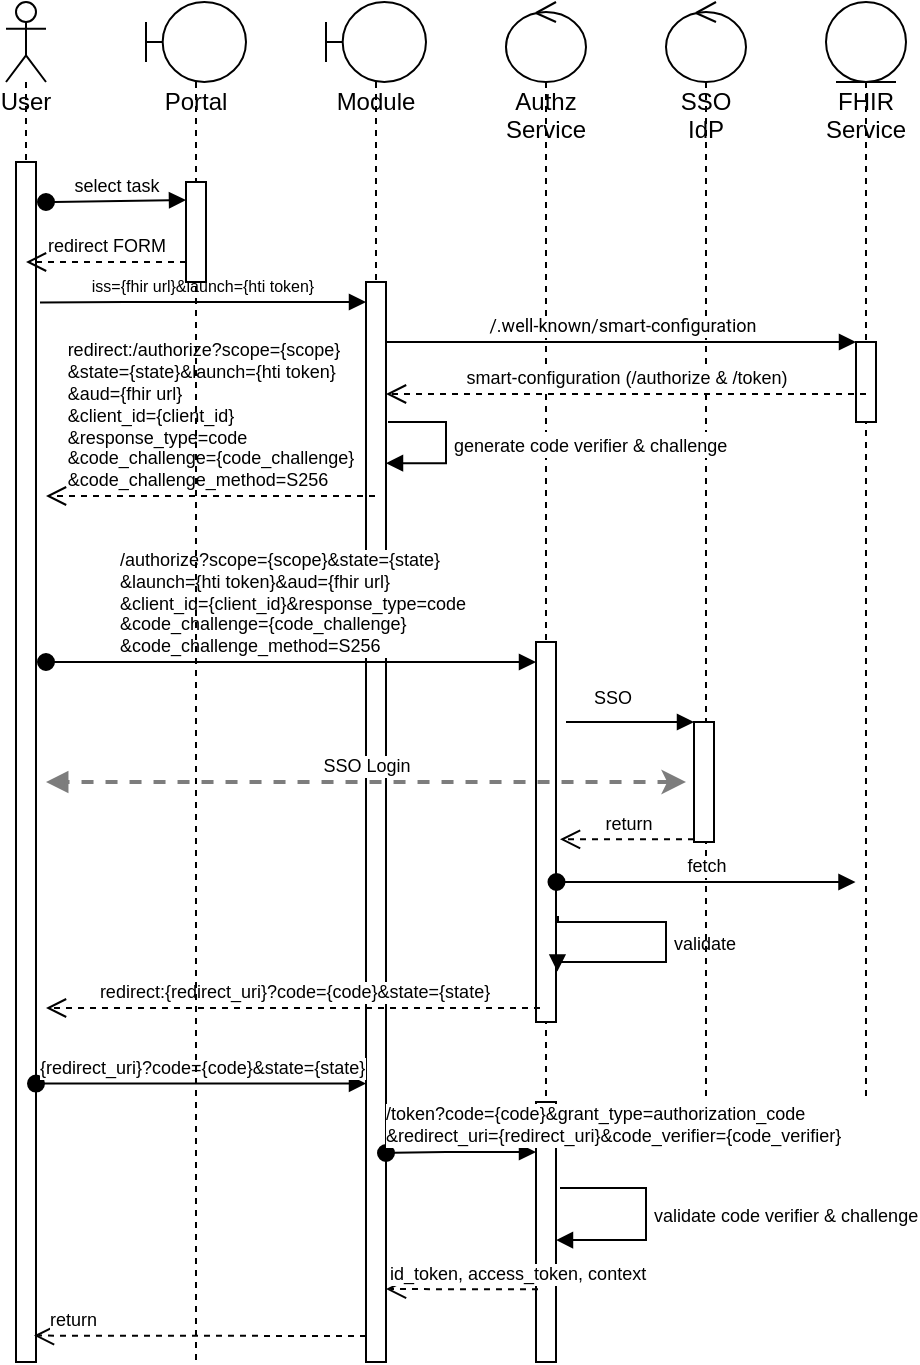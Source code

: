 <mxfile version="21.1.4" type="github">
  <diagram id="ASmLAsQBJp6RxAvkR3ZK" name="Page-1">
    <mxGraphModel dx="1795" dy="680" grid="1" gridSize="10" guides="1" tooltips="1" connect="1" arrows="1" fold="1" page="1" pageScale="1" pageWidth="827" pageHeight="1169" math="0" shadow="0">
      <root>
        <mxCell id="0" />
        <mxCell id="1" parent="0" />
        <mxCell id="tFAe00YomWJKI2c7WjUw-1" value="User" style="shape=umlLifeline;participant=umlActor;perimeter=lifelinePerimeter;whiteSpace=wrap;html=1;container=1;collapsible=0;recursiveResize=0;verticalAlign=top;spacingTop=36;outlineConnect=0;" parent="1" vertex="1">
          <mxGeometry x="-320" y="40" width="20" height="680" as="geometry" />
        </mxCell>
        <mxCell id="tFAe00YomWJKI2c7WjUw-2" value="" style="html=1;points=[];perimeter=orthogonalPerimeter;" parent="tFAe00YomWJKI2c7WjUw-1" vertex="1">
          <mxGeometry x="5" y="80" width="10" height="600" as="geometry" />
        </mxCell>
        <mxCell id="tFAe00YomWJKI2c7WjUw-3" value="Module" style="shape=umlLifeline;participant=umlBoundary;perimeter=lifelinePerimeter;whiteSpace=wrap;html=1;container=1;collapsible=0;recursiveResize=0;verticalAlign=top;spacingTop=36;outlineConnect=0;" parent="1" vertex="1">
          <mxGeometry x="-160" y="40" width="50" height="680" as="geometry" />
        </mxCell>
        <mxCell id="tFAe00YomWJKI2c7WjUw-4" value="" style="html=1;points=[];perimeter=orthogonalPerimeter;fontSize=9;" parent="tFAe00YomWJKI2c7WjUw-3" vertex="1">
          <mxGeometry x="20" y="140" width="10" height="540" as="geometry" />
        </mxCell>
        <mxCell id="tFAe00YomWJKI2c7WjUw-7" value="Authz Service" style="shape=umlLifeline;participant=umlControl;perimeter=lifelinePerimeter;whiteSpace=wrap;html=1;container=1;collapsible=0;recursiveResize=0;verticalAlign=top;spacingTop=36;outlineConnect=0;" parent="1" vertex="1">
          <mxGeometry x="-70" y="40" width="40" height="680" as="geometry" />
        </mxCell>
        <mxCell id="tFAe00YomWJKI2c7WjUw-8" value="" style="html=1;points=[];perimeter=orthogonalPerimeter;fontSize=9;" parent="tFAe00YomWJKI2c7WjUw-7" vertex="1">
          <mxGeometry x="15" y="320" width="10" height="190" as="geometry" />
        </mxCell>
        <mxCell id="tFAe00YomWJKI2c7WjUw-9" value="" style="html=1;points=[];perimeter=orthogonalPerimeter;fontSize=9;" parent="tFAe00YomWJKI2c7WjUw-7" vertex="1">
          <mxGeometry x="15" y="550" width="10" height="130" as="geometry" />
        </mxCell>
        <mxCell id="tFAe00YomWJKI2c7WjUw-10" value="validate" style="edgeStyle=orthogonalEdgeStyle;html=1;align=left;spacingLeft=2;endArrow=block;rounded=0;fontSize=9;strokeColor=#030303;strokeWidth=1;exitX=1.1;exitY=0.721;exitDx=0;exitDy=0;exitPerimeter=0;entryX=1.067;entryY=0.867;entryDx=0;entryDy=0;entryPerimeter=0;" parent="tFAe00YomWJKI2c7WjUw-7" source="tFAe00YomWJKI2c7WjUw-8" target="tFAe00YomWJKI2c7WjUw-8" edge="1">
          <mxGeometry relative="1" as="geometry">
            <mxPoint x="205" y="460" as="sourcePoint" />
            <Array as="points">
              <mxPoint x="26" y="460" />
              <mxPoint x="80" y="460" />
              <mxPoint x="80" y="480" />
              <mxPoint x="26" y="480" />
            </Array>
            <mxPoint x="30" y="480" as="targetPoint" />
          </mxGeometry>
        </mxCell>
        <mxCell id="tFAe00YomWJKI2c7WjUw-11" value="validate code verifier &amp;amp; challenge" style="edgeStyle=orthogonalEdgeStyle;html=1;align=left;spacingLeft=2;endArrow=block;rounded=0;entryX=1;entryY=0.531;fontSize=9;entryDx=0;entryDy=0;entryPerimeter=0;exitX=1.2;exitY=0.331;exitDx=0;exitDy=0;exitPerimeter=0;" parent="tFAe00YomWJKI2c7WjUw-7" source="tFAe00YomWJKI2c7WjUw-9" target="tFAe00YomWJKI2c7WjUw-9" edge="1">
          <mxGeometry relative="1" as="geometry">
            <mxPoint x="30" y="590" as="sourcePoint" />
            <Array as="points">
              <mxPoint x="70" y="593" />
              <mxPoint x="70" y="619" />
            </Array>
          </mxGeometry>
        </mxCell>
        <mxCell id="tFAe00YomWJKI2c7WjUw-12" value="SSO IdP" style="shape=umlLifeline;participant=umlControl;perimeter=lifelinePerimeter;whiteSpace=wrap;html=1;container=1;collapsible=0;recursiveResize=0;verticalAlign=top;spacingTop=36;outlineConnect=0;" parent="1" vertex="1">
          <mxGeometry x="10" y="40" width="40" height="550" as="geometry" />
        </mxCell>
        <mxCell id="tFAe00YomWJKI2c7WjUw-13" value="" style="html=1;points=[];perimeter=orthogonalPerimeter;fontSize=9;" parent="tFAe00YomWJKI2c7WjUw-12" vertex="1">
          <mxGeometry x="14" y="360" width="10" height="60" as="geometry" />
        </mxCell>
        <mxCell id="tFAe00YomWJKI2c7WjUw-14" value="FHIR Service" style="shape=umlLifeline;participant=umlEntity;perimeter=lifelinePerimeter;whiteSpace=wrap;html=1;container=1;collapsible=0;recursiveResize=0;verticalAlign=top;spacingTop=36;outlineConnect=0;" parent="1" vertex="1">
          <mxGeometry x="90" y="40" width="40" height="550" as="geometry" />
        </mxCell>
        <mxCell id="tFAe00YomWJKI2c7WjUw-15" value="" style="html=1;points=[];perimeter=orthogonalPerimeter;fontSize=9;" parent="tFAe00YomWJKI2c7WjUw-14" vertex="1">
          <mxGeometry x="15" y="170" width="10" height="40" as="geometry" />
        </mxCell>
        <mxCell id="tFAe00YomWJKI2c7WjUw-16" value="select task" style="html=1;verticalAlign=bottom;startArrow=oval;startFill=1;endArrow=block;startSize=8;rounded=0;fontSize=9;" parent="1" edge="1">
          <mxGeometry width="60" relative="1" as="geometry">
            <mxPoint x="-300" y="140" as="sourcePoint" />
            <mxPoint x="-230" y="139" as="targetPoint" />
          </mxGeometry>
        </mxCell>
        <mxCell id="tFAe00YomWJKI2c7WjUw-17" value="redirect FORM" style="html=1;verticalAlign=bottom;endArrow=open;dashed=1;endSize=8;rounded=0;fontSize=9;exitX=0;exitY=0.8;exitDx=0;exitDy=0;exitPerimeter=0;" parent="1" target="tFAe00YomWJKI2c7WjUw-1" edge="1" source="HlWA1m7cCYBmyquMdnti-2">
          <mxGeometry relative="1" as="geometry">
            <mxPoint x="-222" y="170" as="sourcePoint" />
            <mxPoint x="-300" y="170" as="targetPoint" />
            <Array as="points">
              <mxPoint x="-290" y="170" />
            </Array>
          </mxGeometry>
        </mxCell>
        <mxCell id="tFAe00YomWJKI2c7WjUw-18" value="&lt;span style=&quot;text-align: start;&quot; id=&quot;docs-internal-guid-1505f8b8-7fff-2bb9-398f-21b4f6429415&quot;&gt;&lt;p style=&quot;line-height: 1.2; text-align: center; margin-top: 0pt; margin-bottom: 0pt;&quot; dir=&quot;ltr&quot;&gt;&lt;span style=&quot;font-family: Asap, sans-serif; font-variant-ligatures: normal; font-variant-east-asian: normal; font-variant-position: normal; vertical-align: baseline;&quot;&gt;&lt;font style=&quot;font-size: 8px;&quot;&gt;iss={fhir url}&amp;amp;launch={hti token}&lt;/font&gt;&lt;/span&gt;&lt;/p&gt;&lt;/span&gt;" style="html=1;verticalAlign=bottom;endArrow=block;rounded=0;exitX=1.2;exitY=0.117;exitDx=0;exitDy=0;exitPerimeter=0;" parent="1" source="tFAe00YomWJKI2c7WjUw-2" edge="1">
          <mxGeometry width="80" relative="1" as="geometry">
            <mxPoint x="-300" y="190" as="sourcePoint" />
            <mxPoint x="-140" y="190" as="targetPoint" />
            <Array as="points">
              <mxPoint x="-260" y="190" />
            </Array>
          </mxGeometry>
        </mxCell>
        <mxCell id="tFAe00YomWJKI2c7WjUw-19" value="&lt;span style=&quot;text-align: start;&quot; id=&quot;docs-internal-guid-a28b069d-7fff-43a8-c809-6137400d5dd9&quot;&gt;&lt;span style=&quot;font-family: Roboto, sans-serif; font-variant-ligatures: normal; font-variant-east-asian: normal; font-variant-position: normal; vertical-align: baseline;&quot;&gt;&lt;font style=&quot;font-size: 9px;&quot;&gt;/.well-known/smart-configuration&lt;/font&gt;&lt;/span&gt;&lt;/span&gt;" style="html=1;verticalAlign=bottom;endArrow=block;entryX=0;entryY=0;rounded=0;fontSize=9;startArrow=none;" parent="1" source="tFAe00YomWJKI2c7WjUw-4" target="tFAe00YomWJKI2c7WjUw-15" edge="1">
          <mxGeometry relative="1" as="geometry">
            <mxPoint x="-20.5" y="210" as="sourcePoint" />
          </mxGeometry>
        </mxCell>
        <mxCell id="tFAe00YomWJKI2c7WjUw-20" value="smart-configuration (/authorize &amp;amp; /token)" style="html=1;verticalAlign=bottom;endArrow=open;dashed=1;endSize=8;rounded=0;fontSize=9;" parent="1" edge="1">
          <mxGeometry relative="1" as="geometry">
            <mxPoint x="-130" y="236" as="targetPoint" />
            <mxPoint x="110" y="236" as="sourcePoint" />
          </mxGeometry>
        </mxCell>
        <mxCell id="tFAe00YomWJKI2c7WjUw-21" value="&lt;div style=&quot;border-color: var(--border-color); text-align: justify;&quot;&gt;/authorize?scope={scope}&amp;amp;state={state}&lt;/div&gt;&lt;div style=&quot;border-color: var(--border-color); text-align: justify;&quot;&gt;&amp;amp;launch={hti token}&amp;amp;aud={fhir url}&lt;/div&gt;&lt;div style=&quot;border-color: var(--border-color);&quot;&gt;&lt;div style=&quot;border-color: var(--border-color); text-align: justify;&quot;&gt;&amp;amp;client_id={client_id}&amp;amp;response_type=code&lt;/div&gt;&lt;/div&gt;&lt;div style=&quot;border-color: var(--border-color); text-align: justify;&quot;&gt;&amp;amp;code_challenge={code_challenge}&lt;/div&gt;&lt;div style=&quot;border-color: var(--border-color); text-align: justify;&quot;&gt;&amp;amp;code_challenge_method=S256&lt;/div&gt;" style="html=1;verticalAlign=bottom;startArrow=oval;endArrow=block;startSize=8;rounded=0;fontSize=9;" parent="1" edge="1">
          <mxGeometry relative="1" as="geometry">
            <mxPoint x="-300" y="370" as="sourcePoint" />
            <Array as="points">
              <mxPoint x="-270" y="370" />
            </Array>
            <mxPoint x="-55" y="370" as="targetPoint" />
          </mxGeometry>
        </mxCell>
        <mxCell id="tFAe00YomWJKI2c7WjUw-22" value="SSO" style="html=1;verticalAlign=bottom;endArrow=block;entryX=0;entryY=0;rounded=0;fontSize=9;" parent="1" target="tFAe00YomWJKI2c7WjUw-13" edge="1">
          <mxGeometry x="-0.287" y="4" relative="1" as="geometry">
            <mxPoint x="-40" y="400" as="sourcePoint" />
            <mxPoint as="offset" />
          </mxGeometry>
        </mxCell>
        <mxCell id="tFAe00YomWJKI2c7WjUw-23" value="SSO Login" style="html=1;verticalAlign=bottom;endArrow=block;rounded=0;fontSize=9;startArrow=classic;startFill=1;strokeWidth=2;dashed=1;strokeColor=#7D7D7D;" parent="1" edge="1">
          <mxGeometry width="80" relative="1" as="geometry">
            <mxPoint x="20" y="430" as="sourcePoint" />
            <mxPoint x="-300" y="430" as="targetPoint" />
          </mxGeometry>
        </mxCell>
        <mxCell id="tFAe00YomWJKI2c7WjUw-24" value="return" style="html=1;verticalAlign=bottom;endArrow=open;dashed=1;endSize=8;rounded=0;fontSize=9;entryX=1.2;entryY=0.414;entryDx=0;entryDy=0;entryPerimeter=0;" parent="1" edge="1">
          <mxGeometry relative="1" as="geometry">
            <mxPoint x="-43" y="458.66" as="targetPoint" />
            <mxPoint x="24" y="458.66" as="sourcePoint" />
          </mxGeometry>
        </mxCell>
        <mxCell id="tFAe00YomWJKI2c7WjUw-25" value="&lt;div style=&quot;text-align: justify;&quot;&gt;redirect:/authorize?scope={scope}&lt;/div&gt;&lt;div style=&quot;&quot;&gt;&lt;div style=&quot;text-align: justify;&quot;&gt;&amp;amp;state={state}&amp;amp;launch={hti token}&lt;/div&gt;&lt;div style=&quot;text-align: justify;&quot;&gt;&amp;amp;aud={fhir url}&lt;/div&gt;&lt;div style=&quot;text-align: justify;&quot;&gt;&amp;amp;client_id={client_id}&lt;/div&gt;&lt;div style=&quot;text-align: justify;&quot;&gt;&amp;amp;response_type=code&lt;/div&gt;&lt;/div&gt;&lt;div style=&quot;text-align: justify;&quot;&gt;&amp;amp;code_challenge={code_challenge}&lt;/div&gt;&lt;div style=&quot;text-align: justify;&quot;&gt;&amp;amp;code_challenge_method=S256&lt;/div&gt;" style="html=1;verticalAlign=bottom;endArrow=open;dashed=1;endSize=8;rounded=0;fontSize=9;align=center;" parent="1" source="tFAe00YomWJKI2c7WjUw-3" edge="1">
          <mxGeometry relative="1" as="geometry">
            <mxPoint x="-151.5" y="260" as="sourcePoint" />
            <mxPoint x="-300" y="287" as="targetPoint" />
          </mxGeometry>
        </mxCell>
        <mxCell id="tFAe00YomWJKI2c7WjUw-26" value="redirect:{redirect_uri}?code={code}&amp;amp;state={state}" style="html=1;verticalAlign=bottom;endArrow=open;dashed=1;endSize=8;rounded=0;fontSize=9;strokeWidth=1;exitX=0.2;exitY=0.963;exitDx=0;exitDy=0;exitPerimeter=0;" parent="1" source="tFAe00YomWJKI2c7WjUw-8" edge="1">
          <mxGeometry relative="1" as="geometry">
            <mxPoint x="-60" y="540" as="sourcePoint" />
            <mxPoint x="-300" y="543" as="targetPoint" />
          </mxGeometry>
        </mxCell>
        <mxCell id="tFAe00YomWJKI2c7WjUw-27" value="&lt;div style=&quot;&quot;&gt;{redirect_uri}?code={code}&amp;amp;state={state}&lt;/div&gt;" style="html=1;verticalAlign=bottom;startArrow=oval;endArrow=block;startSize=8;rounded=0;fontSize=9;strokeWidth=1;align=left;exitX=1;exitY=0.768;exitDx=0;exitDy=0;exitPerimeter=0;" parent="1" source="tFAe00YomWJKI2c7WjUw-2" edge="1">
          <mxGeometry x="-1" relative="1" as="geometry">
            <mxPoint x="-300" y="580" as="sourcePoint" />
            <mxPoint as="offset" />
            <mxPoint x="-140" y="580.8" as="targetPoint" />
          </mxGeometry>
        </mxCell>
        <mxCell id="tFAe00YomWJKI2c7WjUw-28" value="&lt;span style=&quot;&quot; id=&quot;docs-internal-guid-0ab07bfd-7fff-b5ed-49af-7fb6f616343c&quot;&gt;&lt;div style=&quot;border-color: var(--border-color);&quot;&gt;/token?code={code}&amp;amp;grant_type=authorization_code&lt;/div&gt;&lt;div style=&quot;border-color: var(--border-color);&quot;&gt;&amp;amp;redirect_uri={redirect_uri}&amp;amp;code_verifier={code_verifier}&lt;/div&gt;&lt;/span&gt;" style="html=1;verticalAlign=bottom;startArrow=oval;endArrow=block;startSize=8;rounded=0;fontSize=9;strokeWidth=1;exitX=1;exitY=0.57;exitDx=0;exitDy=0;exitPerimeter=0;align=left;" parent="1" edge="1">
          <mxGeometry x="-1" y="-2" relative="1" as="geometry">
            <mxPoint x="-130" y="615.5" as="sourcePoint" />
            <Array as="points">
              <mxPoint x="-100" y="615" />
            </Array>
            <mxPoint x="-2" y="-2" as="offset" />
            <mxPoint x="-55" y="615" as="targetPoint" />
          </mxGeometry>
        </mxCell>
        <mxCell id="tFAe00YomWJKI2c7WjUw-29" value="id_token, access_token, context" style="html=1;verticalAlign=bottom;endArrow=open;dashed=1;endSize=8;rounded=0;fontSize=9;strokeColor=#030303;strokeWidth=1;exitX=0.1;exitY=0.72;exitDx=0;exitDy=0;exitPerimeter=0;entryX=1;entryY=0.757;entryDx=0;entryDy=0;entryPerimeter=0;align=left;" parent="1" source="tFAe00YomWJKI2c7WjUw-9" edge="1">
          <mxGeometry x="1" relative="1" as="geometry">
            <mxPoint x="-10" y="540" as="sourcePoint" />
            <mxPoint x="-130" y="683.55" as="targetPoint" />
            <mxPoint as="offset" />
          </mxGeometry>
        </mxCell>
        <mxCell id="tFAe00YomWJKI2c7WjUw-30" value="return" style="html=1;verticalAlign=bottom;endArrow=open;dashed=1;endSize=8;rounded=0;fontSize=9;strokeColor=#030303;strokeWidth=1;entryX=0.9;entryY=0.978;entryDx=0;entryDy=0;entryPerimeter=0;align=left;" parent="1" target="tFAe00YomWJKI2c7WjUw-2" edge="1">
          <mxGeometry x="0.927" relative="1" as="geometry">
            <mxPoint x="-140" y="707" as="sourcePoint" />
            <mxPoint x="-310.5" y="672.3" as="targetPoint" />
            <mxPoint as="offset" />
          </mxGeometry>
        </mxCell>
        <mxCell id="tFAe00YomWJKI2c7WjUw-31" value="fetch" style="html=1;verticalAlign=bottom;startArrow=oval;startFill=1;endArrow=block;startSize=8;rounded=0;fontSize=9;" parent="1" edge="1">
          <mxGeometry width="60" relative="1" as="geometry">
            <mxPoint x="-44.75" y="480" as="sourcePoint" />
            <mxPoint x="104.75" y="480" as="targetPoint" />
            <Array as="points">
              <mxPoint x="75.25" y="480" />
            </Array>
          </mxGeometry>
        </mxCell>
        <mxCell id="HlWA1m7cCYBmyquMdnti-1" value="Portal" style="shape=umlLifeline;participant=umlBoundary;perimeter=lifelinePerimeter;whiteSpace=wrap;html=1;container=1;collapsible=0;recursiveResize=0;verticalAlign=top;spacingTop=36;outlineConnect=0;" vertex="1" parent="1">
          <mxGeometry x="-250" y="40" width="50" height="680" as="geometry" />
        </mxCell>
        <mxCell id="HlWA1m7cCYBmyquMdnti-2" value="" style="html=1;points=[];perimeter=orthogonalPerimeter;fontSize=9;" vertex="1" parent="HlWA1m7cCYBmyquMdnti-1">
          <mxGeometry x="20" y="90" width="10" height="50" as="geometry" />
        </mxCell>
        <mxCell id="tFAe00YomWJKI2c7WjUw-6" value="&lt;font style=&quot;font-size: 9px;&quot;&gt;generate code verifier &amp;amp; challenge&lt;/font&gt;" style="edgeStyle=orthogonalEdgeStyle;html=1;align=left;spacingLeft=2;endArrow=block;rounded=0;entryX=0.9;entryY=0.351;entryDx=0;entryDy=0;entryPerimeter=0;" parent="1" edge="1">
          <mxGeometry relative="1" as="geometry">
            <mxPoint x="-129" y="250" as="sourcePoint" />
            <Array as="points">
              <mxPoint x="-100" y="250" />
              <mxPoint x="-100" y="271" />
            </Array>
            <mxPoint x="-130" y="270.6" as="targetPoint" />
          </mxGeometry>
        </mxCell>
      </root>
    </mxGraphModel>
  </diagram>
</mxfile>
